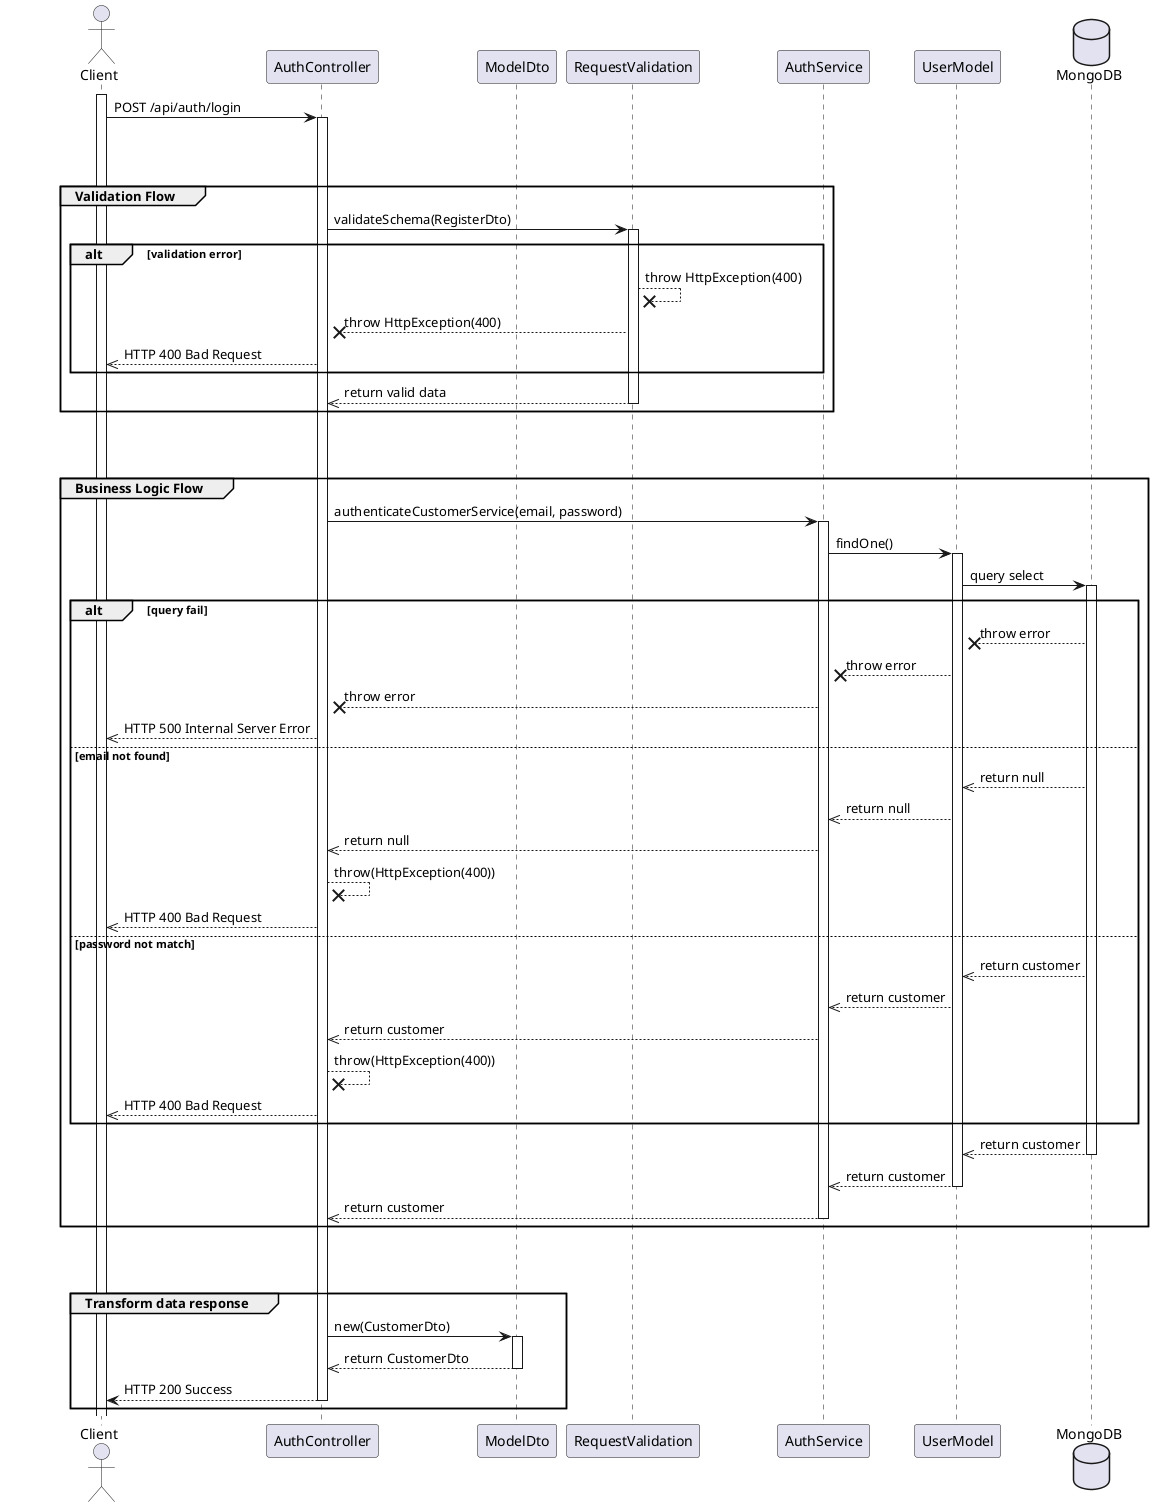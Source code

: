 @startuml Login Customer

actor Client

participant AuthController
participant ModelDto
participant RequestValidation
participant AuthService
participant UserModel

database MongoDB

' Step 1
    activate Client
    Client -> AuthController: POST /api/auth/login
    activate AuthController

break
break


' Step 2
group Validation Flow
    AuthController -> RequestValidation: validateSchema(RegisterDto)
    activate RequestValidation
    alt validation error
        RequestValidation --x RequestValidation: throw HttpException(400)
        RequestValidation --x AuthController: throw HttpException(400)
        AuthController -->> Client: HTTP 400 Bad Request
    end
    RequestValidation -->> AuthController: return valid data
    deactivate RequestValidation
    
end

break
break


' step 3
group Business Logic Flow
    AuthController -> AuthService: authenticateCustomerService(email, password)
    activate AuthService
    AuthService -> UserModel: findOne()
    activate UserModel
    UserModel -> MongoDB: query select
    activate MongoDB

    alt query fail 
        MongoDB --x UserModel: throw error
        UserModel --x AuthService: throw error
        AuthService --x AuthController: throw error
        AuthController -->> Client: HTTP 500 Internal Server Error
    else email not found
        MongoDB -->> UserModel: return null
        UserModel -->> AuthService: return null
        AuthService -->> AuthController: return null
        AuthController --x AuthController: throw(HttpException(400))
        AuthController -->> Client: HTTP 400 Bad Request
    else password not match
        MongoDB -->> UserModel: return customer
        UserModel -->> AuthService: return customer
        AuthService -->> AuthController: return customer
        AuthController --x AuthController: throw(HttpException(400))
        AuthController -->> Client: HTTP 400 Bad Request
    end

    MongoDB -->> UserModel: return customer
    deactivate MongoDB
    UserModel -->> AuthService: return customer
    deactivate UserModel
    AuthService -->> AuthController: return customer
    deactivate AuthService
    
end   
break 
break

group Transform data response
    AuthController -> ModelDto: new(CustomerDto)
    activate ModelDto
    ModelDto -->> AuthController: return CustomerDto
    deactivate ModelDto
AuthController --> Client: HTTP 200 Success
deactivate AuthController
end


@enduml